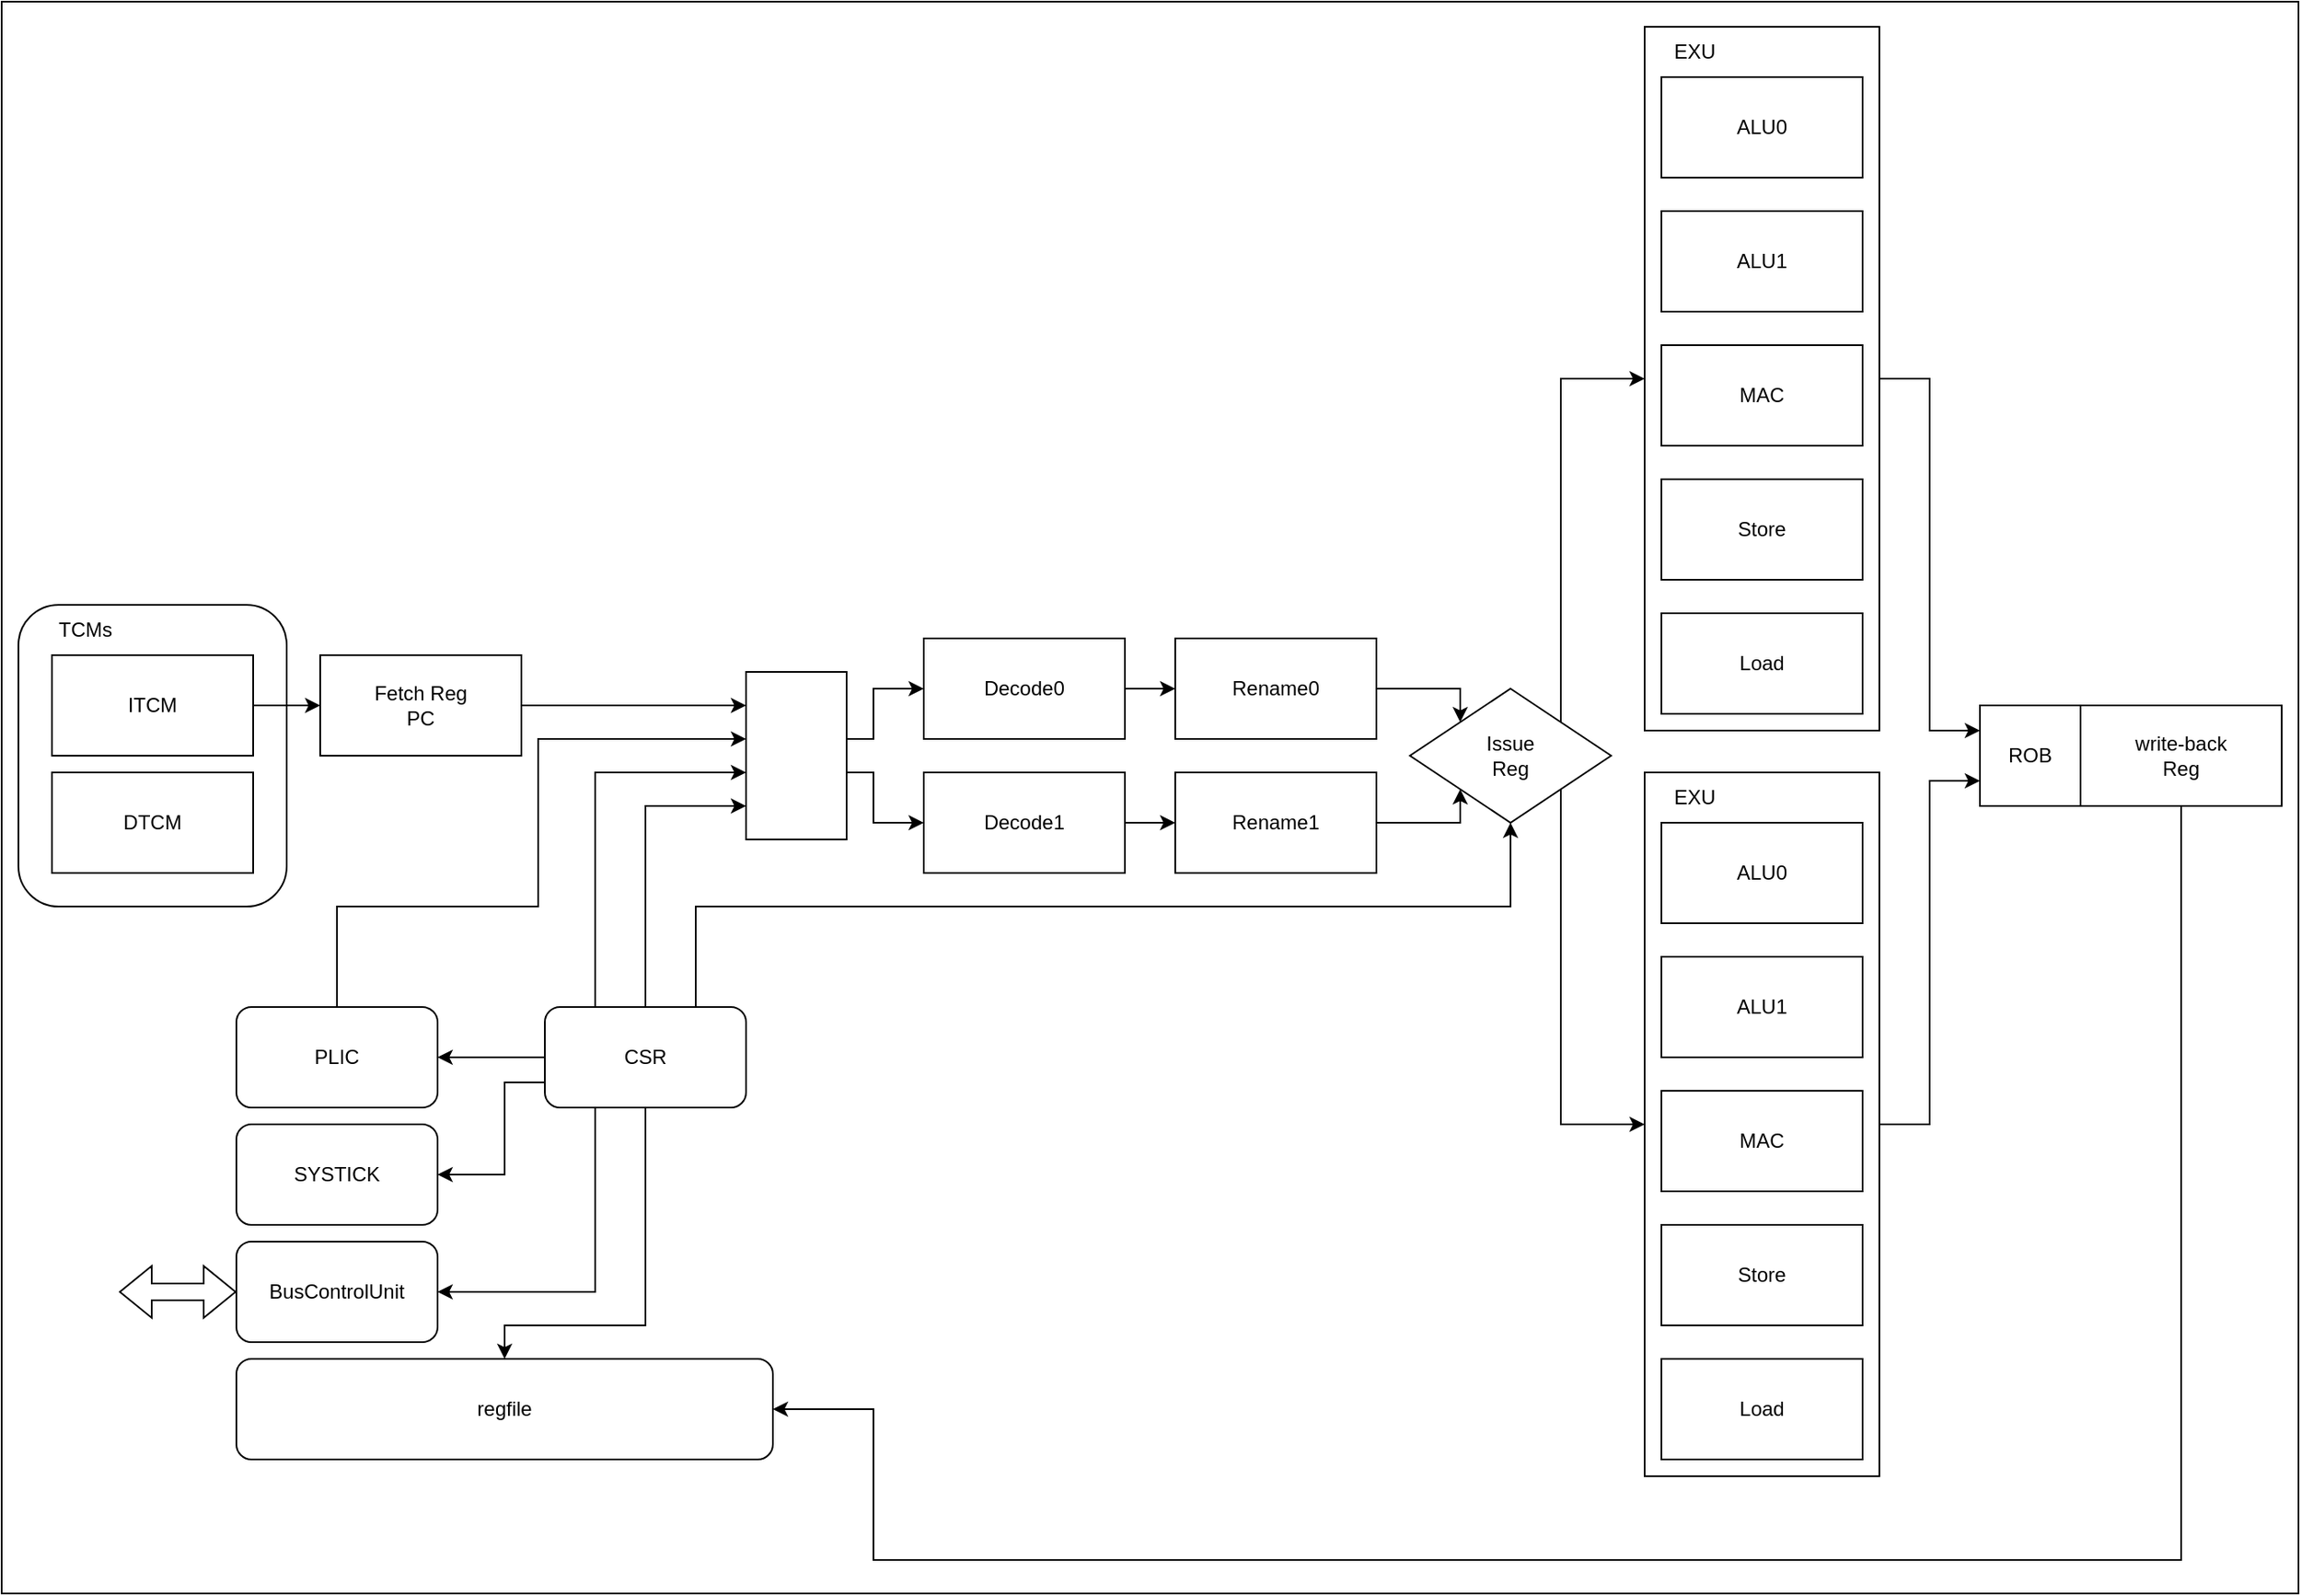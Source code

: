 <mxfile>
    <diagram id="q5dJG4uBVwE98CC5EAFG" name="第 1 页">
        <mxGraphModel dx="524" dy="1276" grid="1" gridSize="10" guides="1" tooltips="1" connect="1" arrows="1" fold="1" page="1" pageScale="1" pageWidth="1169" pageHeight="1654" math="0" shadow="0">
            <root>
                <mxCell id="0"/>
                <mxCell id="1" parent="0"/>
                <mxCell id="134" value="" style="rounded=0;whiteSpace=wrap;html=1;" vertex="1" parent="1">
                    <mxGeometry x="1280" y="110" width="1370" height="950" as="geometry"/>
                </mxCell>
                <mxCell id="64" style="edgeStyle=none;rounded=0;html=1;exitX=1;exitY=0.5;exitDx=0;exitDy=0;entryX=1;entryY=0.5;entryDx=0;entryDy=0;" parent="1" target="54" edge="1">
                    <mxGeometry relative="1" as="geometry">
                        <Array as="points">
                            <mxPoint x="1260" y="580"/>
                            <mxPoint x="1260" y="1060"/>
                        </Array>
                        <mxPoint x="1230" y="580" as="sourcePoint"/>
                    </mxGeometry>
                </mxCell>
                <mxCell id="67" value="" style="rounded=1;whiteSpace=wrap;html=1;" vertex="1" parent="1">
                    <mxGeometry x="1290" y="470" width="160" height="180" as="geometry"/>
                </mxCell>
                <mxCell id="127" style="edgeStyle=none;rounded=0;html=1;exitX=1;exitY=0.5;exitDx=0;exitDy=0;entryX=0;entryY=0.5;entryDx=0;entryDy=0;" edge="1" parent="1" source="68" target="70">
                    <mxGeometry relative="1" as="geometry"/>
                </mxCell>
                <mxCell id="68" value="&lt;span&gt;ITCM&lt;/span&gt;" style="rounded=0;whiteSpace=wrap;html=1;" vertex="1" parent="1">
                    <mxGeometry x="1310" y="500" width="120" height="60" as="geometry"/>
                </mxCell>
                <mxCell id="69" value="&lt;span&gt;DTCM&lt;/span&gt;" style="rounded=0;whiteSpace=wrap;html=1;" vertex="1" parent="1">
                    <mxGeometry x="1310" y="570" width="120" height="60" as="geometry"/>
                </mxCell>
                <mxCell id="89" style="edgeStyle=none;html=1;exitX=1;exitY=0.5;exitDx=0;exitDy=0;entryX=0;entryY=0;entryDx=0;entryDy=20;entryPerimeter=0;" edge="1" parent="1" source="70" target="87">
                    <mxGeometry relative="1" as="geometry"/>
                </mxCell>
                <mxCell id="70" value="&lt;span&gt;Fetch Reg&lt;br&gt;PC&lt;br&gt;&lt;/span&gt;" style="rounded=0;whiteSpace=wrap;html=1;" vertex="1" parent="1">
                    <mxGeometry x="1470" y="500" width="120" height="60" as="geometry"/>
                </mxCell>
                <mxCell id="116" style="edgeStyle=none;rounded=0;html=1;exitX=1;exitY=0.5;exitDx=0;exitDy=0;entryX=0;entryY=0.25;entryDx=0;entryDy=0;" edge="1" parent="1" source="71" target="113">
                    <mxGeometry relative="1" as="geometry">
                        <Array as="points">
                            <mxPoint x="2430" y="335"/>
                            <mxPoint x="2430" y="545"/>
                        </Array>
                    </mxGeometry>
                </mxCell>
                <mxCell id="71" value="" style="rounded=0;whiteSpace=wrap;html=1;" vertex="1" parent="1">
                    <mxGeometry x="2260" y="125" width="140" height="420" as="geometry"/>
                </mxCell>
                <mxCell id="72" value="ALU0" style="rounded=0;whiteSpace=wrap;html=1;" vertex="1" parent="1">
                    <mxGeometry x="2270" y="155" width="120" height="60" as="geometry"/>
                </mxCell>
                <mxCell id="73" value="ALU1" style="rounded=0;whiteSpace=wrap;html=1;" vertex="1" parent="1">
                    <mxGeometry x="2270" y="235" width="120" height="60" as="geometry"/>
                </mxCell>
                <mxCell id="74" value="MAC" style="rounded=0;whiteSpace=wrap;html=1;" vertex="1" parent="1">
                    <mxGeometry x="2270" y="315" width="120" height="60" as="geometry"/>
                </mxCell>
                <mxCell id="75" value="EXU" style="text;html=1;strokeColor=none;fillColor=none;align=center;verticalAlign=middle;whiteSpace=wrap;rounded=0;" vertex="1" parent="1">
                    <mxGeometry x="2260" y="125" width="60" height="30" as="geometry"/>
                </mxCell>
                <mxCell id="76" value="Store" style="rounded=0;whiteSpace=wrap;html=1;" vertex="1" parent="1">
                    <mxGeometry x="2270" y="395" width="120" height="60" as="geometry"/>
                </mxCell>
                <mxCell id="77" value="Load" style="rounded=0;whiteSpace=wrap;html=1;" vertex="1" parent="1">
                    <mxGeometry x="2270" y="475" width="120" height="60" as="geometry"/>
                </mxCell>
                <mxCell id="78" value="TCMs" style="text;html=1;strokeColor=none;fillColor=none;align=center;verticalAlign=middle;whiteSpace=wrap;rounded=0;" vertex="1" parent="1">
                    <mxGeometry x="1300" y="470" width="60" height="30" as="geometry"/>
                </mxCell>
                <mxCell id="99" style="edgeStyle=none;html=1;exitX=0;exitY=0;exitDx=60.0;exitDy=40;exitPerimeter=0;entryX=0;entryY=0.5;entryDx=0;entryDy=0;rounded=0;" edge="1" parent="1" source="87" target="94">
                    <mxGeometry relative="1" as="geometry">
                        <Array as="points">
                            <mxPoint x="1800" y="550"/>
                            <mxPoint x="1800" y="520"/>
                        </Array>
                    </mxGeometry>
                </mxCell>
                <mxCell id="100" style="edgeStyle=none;html=1;exitX=0;exitY=0;exitDx=60.0;exitDy=60;exitPerimeter=0;entryX=0;entryY=0.5;entryDx=0;entryDy=0;rounded=0;" edge="1" parent="1" source="87" target="97">
                    <mxGeometry relative="1" as="geometry">
                        <Array as="points">
                            <mxPoint x="1800" y="570"/>
                            <mxPoint x="1800" y="600"/>
                        </Array>
                    </mxGeometry>
                </mxCell>
                <mxCell id="87" value="" style="shadow=0;dashed=0;align=center;html=1;strokeWidth=1;shape=mxgraph.rtl.abstract.entity;container=1;collapsible=0;kind=crossbar;drawPins=0;left=4;right=4;bottom=0;" vertex="1" parent="1">
                    <mxGeometry x="1724" y="510" width="60" height="100" as="geometry"/>
                </mxCell>
                <mxCell id="90" value="" style="endArrow=classic;html=1;entryX=0;entryY=0;entryDx=0;entryDy=60;entryPerimeter=0;exitX=0.25;exitY=0;exitDx=0;exitDy=0;rounded=0;" edge="1" parent="1" source="118" target="87">
                    <mxGeometry width="50" height="50" relative="1" as="geometry">
                        <mxPoint x="1630" y="630" as="sourcePoint"/>
                        <mxPoint x="1680" y="580" as="targetPoint"/>
                        <Array as="points">
                            <mxPoint x="1634" y="570"/>
                        </Array>
                    </mxGeometry>
                </mxCell>
                <mxCell id="91" value="" style="endArrow=classic;html=1;entryX=0;entryY=0;entryDx=0;entryDy=80;entryPerimeter=0;exitX=0.5;exitY=0;exitDx=0;exitDy=0;rounded=0;" edge="1" parent="1" source="118" target="87">
                    <mxGeometry width="50" height="50" relative="1" as="geometry">
                        <mxPoint x="1650" y="640" as="sourcePoint"/>
                        <mxPoint x="1690" y="640" as="targetPoint"/>
                        <Array as="points">
                            <mxPoint x="1664" y="590"/>
                        </Array>
                    </mxGeometry>
                </mxCell>
                <mxCell id="93" value="" style="edgeStyle=none;rounded=0;html=1;strokeColor=default;" edge="1" parent="1" source="94" target="95">
                    <mxGeometry relative="1" as="geometry"/>
                </mxCell>
                <mxCell id="94" value="Decode0" style="rounded=0;whiteSpace=wrap;html=1;" vertex="1" parent="1">
                    <mxGeometry x="1830" y="490" width="120" height="60" as="geometry"/>
                </mxCell>
                <mxCell id="102" style="edgeStyle=none;rounded=0;html=1;exitX=1;exitY=0.5;exitDx=0;exitDy=0;entryX=0;entryY=0;entryDx=0;entryDy=0;" edge="1" parent="1" source="95" target="101">
                    <mxGeometry relative="1" as="geometry">
                        <Array as="points">
                            <mxPoint x="2150" y="520"/>
                        </Array>
                    </mxGeometry>
                </mxCell>
                <mxCell id="95" value="Rename0" style="rounded=0;whiteSpace=wrap;html=1;" vertex="1" parent="1">
                    <mxGeometry x="1980" y="490" width="120" height="60" as="geometry"/>
                </mxCell>
                <mxCell id="96" value="" style="edgeStyle=none;rounded=0;html=1;strokeColor=default;" edge="1" parent="1" source="97" target="98">
                    <mxGeometry relative="1" as="geometry"/>
                </mxCell>
                <mxCell id="97" value="Decode1" style="rounded=0;whiteSpace=wrap;html=1;" vertex="1" parent="1">
                    <mxGeometry x="1830" y="570" width="120" height="60" as="geometry"/>
                </mxCell>
                <mxCell id="103" style="edgeStyle=none;rounded=0;html=1;exitX=1;exitY=0.5;exitDx=0;exitDy=0;entryX=0;entryY=1;entryDx=0;entryDy=0;" edge="1" parent="1" source="98" target="101">
                    <mxGeometry relative="1" as="geometry">
                        <Array as="points">
                            <mxPoint x="2150" y="600"/>
                        </Array>
                    </mxGeometry>
                </mxCell>
                <mxCell id="98" value="Rename1" style="rounded=0;whiteSpace=wrap;html=1;" vertex="1" parent="1">
                    <mxGeometry x="1980" y="570" width="120" height="60" as="geometry"/>
                </mxCell>
                <mxCell id="111" style="edgeStyle=none;rounded=0;html=1;exitX=1;exitY=0;exitDx=0;exitDy=0;entryX=0;entryY=0.5;entryDx=0;entryDy=0;" edge="1" parent="1" source="101" target="71">
                    <mxGeometry relative="1" as="geometry">
                        <Array as="points">
                            <mxPoint x="2210" y="335"/>
                        </Array>
                    </mxGeometry>
                </mxCell>
                <mxCell id="112" style="edgeStyle=none;rounded=0;html=1;exitX=1;exitY=1;exitDx=0;exitDy=0;entryX=0;entryY=0.5;entryDx=0;entryDy=0;" edge="1" parent="1" source="101" target="104">
                    <mxGeometry relative="1" as="geometry">
                        <Array as="points">
                            <mxPoint x="2210" y="780"/>
                        </Array>
                    </mxGeometry>
                </mxCell>
                <mxCell id="101" value="Issue&lt;br&gt;Reg" style="rhombus;whiteSpace=wrap;html=1;" vertex="1" parent="1">
                    <mxGeometry x="2120" y="520" width="120" height="80" as="geometry"/>
                </mxCell>
                <mxCell id="115" style="edgeStyle=none;rounded=0;html=1;exitX=1;exitY=0.5;exitDx=0;exitDy=0;entryX=0;entryY=0.75;entryDx=0;entryDy=0;" edge="1" parent="1" source="104" target="113">
                    <mxGeometry relative="1" as="geometry">
                        <Array as="points">
                            <mxPoint x="2430" y="780"/>
                            <mxPoint x="2430" y="575"/>
                        </Array>
                    </mxGeometry>
                </mxCell>
                <mxCell id="104" value="" style="rounded=0;whiteSpace=wrap;html=1;" vertex="1" parent="1">
                    <mxGeometry x="2260" y="570" width="140" height="420" as="geometry"/>
                </mxCell>
                <mxCell id="105" value="ALU0" style="rounded=0;whiteSpace=wrap;html=1;" vertex="1" parent="1">
                    <mxGeometry x="2270" y="600" width="120" height="60" as="geometry"/>
                </mxCell>
                <mxCell id="106" value="ALU1" style="rounded=0;whiteSpace=wrap;html=1;" vertex="1" parent="1">
                    <mxGeometry x="2270" y="680" width="120" height="60" as="geometry"/>
                </mxCell>
                <mxCell id="107" value="MAC" style="rounded=0;whiteSpace=wrap;html=1;" vertex="1" parent="1">
                    <mxGeometry x="2270" y="760" width="120" height="60" as="geometry"/>
                </mxCell>
                <mxCell id="108" value="EXU" style="text;html=1;strokeColor=none;fillColor=none;align=center;verticalAlign=middle;whiteSpace=wrap;rounded=0;" vertex="1" parent="1">
                    <mxGeometry x="2260" y="570" width="60" height="30" as="geometry"/>
                </mxCell>
                <mxCell id="109" value="Store" style="rounded=0;whiteSpace=wrap;html=1;" vertex="1" parent="1">
                    <mxGeometry x="2270" y="840" width="120" height="60" as="geometry"/>
                </mxCell>
                <mxCell id="110" value="Load" style="rounded=0;whiteSpace=wrap;html=1;" vertex="1" parent="1">
                    <mxGeometry x="2270" y="920" width="120" height="60" as="geometry"/>
                </mxCell>
                <mxCell id="113" value="ROB" style="rounded=0;whiteSpace=wrap;html=1;" vertex="1" parent="1">
                    <mxGeometry x="2460" y="530" width="60" height="60" as="geometry"/>
                </mxCell>
                <mxCell id="133" style="edgeStyle=none;rounded=0;html=1;exitX=0.5;exitY=1;exitDx=0;exitDy=0;entryX=1;entryY=0.5;entryDx=0;entryDy=0;" edge="1" parent="1" source="117" target="120">
                    <mxGeometry relative="1" as="geometry">
                        <Array as="points">
                            <mxPoint x="2580" y="1040"/>
                            <mxPoint x="1800" y="1040"/>
                            <mxPoint x="1800" y="950"/>
                        </Array>
                    </mxGeometry>
                </mxCell>
                <mxCell id="117" value="write-back&lt;br&gt;Reg" style="rounded=0;whiteSpace=wrap;html=1;" vertex="1" parent="1">
                    <mxGeometry x="2520" y="530" width="120" height="60" as="geometry"/>
                </mxCell>
                <mxCell id="119" style="edgeStyle=none;rounded=0;html=1;exitX=0.75;exitY=0;exitDx=0;exitDy=0;entryX=0.5;entryY=1;entryDx=0;entryDy=0;" edge="1" parent="1" source="118" target="101">
                    <mxGeometry relative="1" as="geometry">
                        <Array as="points">
                            <mxPoint x="1694" y="650"/>
                            <mxPoint x="2180" y="650"/>
                        </Array>
                    </mxGeometry>
                </mxCell>
                <mxCell id="126" style="edgeStyle=none;rounded=0;html=1;exitX=0;exitY=0.5;exitDx=0;exitDy=0;entryX=1;entryY=0.5;entryDx=0;entryDy=0;" edge="1" parent="1" source="118" target="121">
                    <mxGeometry relative="1" as="geometry"/>
                </mxCell>
                <mxCell id="129" style="edgeStyle=none;rounded=0;html=1;exitX=0;exitY=0.75;exitDx=0;exitDy=0;entryX=1;entryY=0.5;entryDx=0;entryDy=0;" edge="1" parent="1" source="118" target="122">
                    <mxGeometry relative="1" as="geometry">
                        <Array as="points">
                            <mxPoint x="1580" y="755"/>
                            <mxPoint x="1580" y="810"/>
                        </Array>
                    </mxGeometry>
                </mxCell>
                <mxCell id="130" style="edgeStyle=none;rounded=0;html=1;exitX=0.25;exitY=1;exitDx=0;exitDy=0;entryX=1;entryY=0.5;entryDx=0;entryDy=0;" edge="1" parent="1" source="118" target="128">
                    <mxGeometry relative="1" as="geometry">
                        <Array as="points">
                            <mxPoint x="1634" y="880"/>
                        </Array>
                    </mxGeometry>
                </mxCell>
                <mxCell id="131" style="edgeStyle=none;rounded=0;html=1;exitX=0.5;exitY=1;exitDx=0;exitDy=0;entryX=0.5;entryY=0;entryDx=0;entryDy=0;" edge="1" parent="1" source="118" target="120">
                    <mxGeometry relative="1" as="geometry">
                        <Array as="points">
                            <mxPoint x="1664" y="900"/>
                            <mxPoint x="1580" y="900"/>
                        </Array>
                    </mxGeometry>
                </mxCell>
                <mxCell id="118" value="CSR" style="rounded=1;whiteSpace=wrap;html=1;" vertex="1" parent="1">
                    <mxGeometry x="1604" y="710" width="120" height="60" as="geometry"/>
                </mxCell>
                <mxCell id="120" value="regfile" style="rounded=1;whiteSpace=wrap;html=1;" vertex="1" parent="1">
                    <mxGeometry x="1420" y="920" width="320" height="60" as="geometry"/>
                </mxCell>
                <mxCell id="125" style="edgeStyle=none;rounded=0;html=1;exitX=0.5;exitY=0;exitDx=0;exitDy=0;entryX=0;entryY=0;entryDx=0;entryDy=40;entryPerimeter=0;" edge="1" parent="1" source="121" target="87">
                    <mxGeometry relative="1" as="geometry">
                        <Array as="points">
                            <mxPoint x="1480" y="650"/>
                            <mxPoint x="1600" y="650"/>
                            <mxPoint x="1600" y="550"/>
                        </Array>
                    </mxGeometry>
                </mxCell>
                <mxCell id="121" value="PLIC" style="rounded=1;whiteSpace=wrap;html=1;" vertex="1" parent="1">
                    <mxGeometry x="1420" y="710" width="120" height="60" as="geometry"/>
                </mxCell>
                <mxCell id="122" value="SYSTICK" style="rounded=1;whiteSpace=wrap;html=1;" vertex="1" parent="1">
                    <mxGeometry x="1420" y="780" width="120" height="60" as="geometry"/>
                </mxCell>
                <mxCell id="128" value="BusControlUnit" style="rounded=1;whiteSpace=wrap;html=1;" vertex="1" parent="1">
                    <mxGeometry x="1420" y="850" width="120" height="60" as="geometry"/>
                </mxCell>
                <mxCell id="132" value="" style="shape=flexArrow;endArrow=classic;startArrow=classic;html=1;rounded=0;entryX=0;entryY=0.5;entryDx=0;entryDy=0;" edge="1" parent="1" target="128">
                    <mxGeometry width="100" height="100" relative="1" as="geometry">
                        <mxPoint x="1350" y="880" as="sourcePoint"/>
                        <mxPoint x="1440" y="810" as="targetPoint"/>
                    </mxGeometry>
                </mxCell>
            </root>
        </mxGraphModel>
    </diagram>
</mxfile>